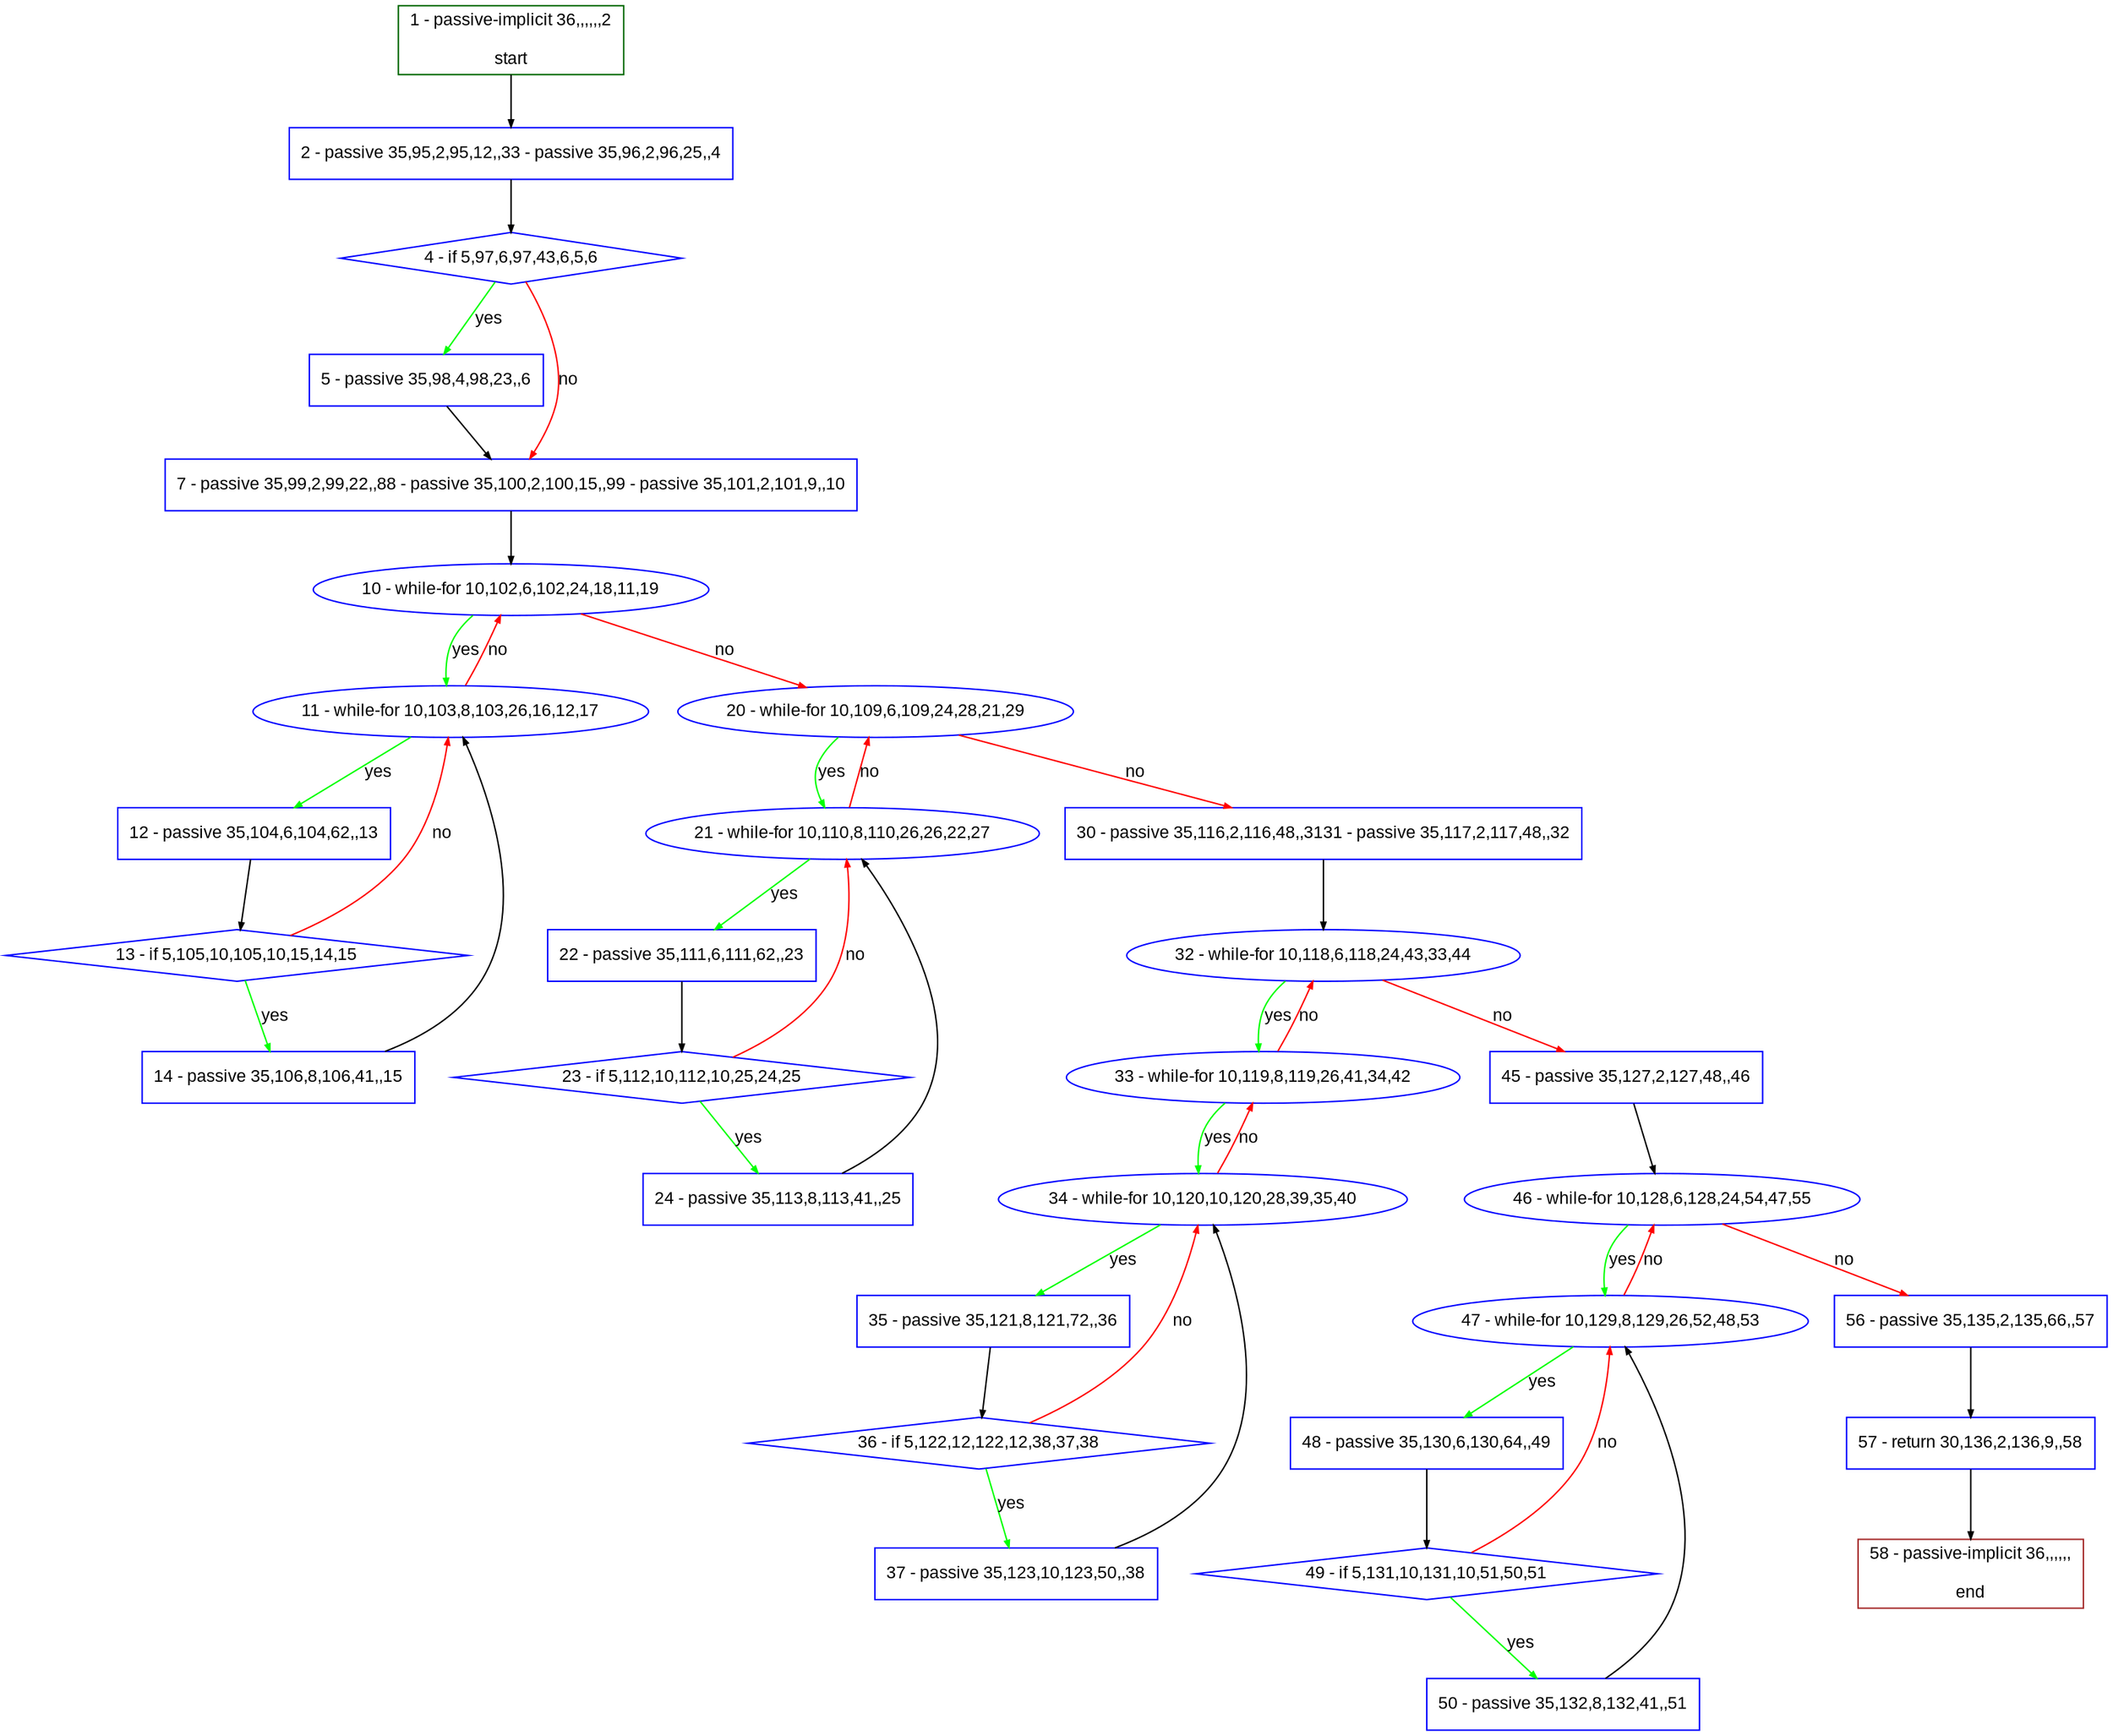 digraph "" {
  graph [pack="true", label="", fontsize="12", packmode="clust", fontname="Arial", fillcolor="#FFFFCC", bgcolor="white", style="rounded,filled", compound="true"];
  node [node_initialized="no", label="", color="grey", fontsize="12", fillcolor="white", fontname="Arial", style="filled", shape="rectangle", compound="true", fixedsize="false"];
  edge [fontcolor="black", arrowhead="normal", arrowtail="none", arrowsize="0.5", ltail="", label="", color="black", fontsize="12", lhead="", fontname="Arial", dir="forward", compound="true"];
  __N1 [label="2 - passive 35,95,2,95,12,,33 - passive 35,96,2,96,25,,4", color="#0000ff", fillcolor="#ffffff", style="filled", shape="box"];
  __N2 [label="1 - passive-implicit 36,,,,,,2\n\nstart", color="#006400", fillcolor="#ffffff", style="filled", shape="box"];
  __N3 [label="4 - if 5,97,6,97,43,6,5,6", color="#0000ff", fillcolor="#ffffff", style="filled", shape="diamond"];
  __N4 [label="5 - passive 35,98,4,98,23,,6", color="#0000ff", fillcolor="#ffffff", style="filled", shape="box"];
  __N5 [label="7 - passive 35,99,2,99,22,,88 - passive 35,100,2,100,15,,99 - passive 35,101,2,101,9,,10", color="#0000ff", fillcolor="#ffffff", style="filled", shape="box"];
  __N6 [label="10 - while-for 10,102,6,102,24,18,11,19", color="#0000ff", fillcolor="#ffffff", style="filled", shape="oval"];
  __N7 [label="11 - while-for 10,103,8,103,26,16,12,17", color="#0000ff", fillcolor="#ffffff", style="filled", shape="oval"];
  __N8 [label="20 - while-for 10,109,6,109,24,28,21,29", color="#0000ff", fillcolor="#ffffff", style="filled", shape="oval"];
  __N9 [label="12 - passive 35,104,6,104,62,,13", color="#0000ff", fillcolor="#ffffff", style="filled", shape="box"];
  __N10 [label="13 - if 5,105,10,105,10,15,14,15", color="#0000ff", fillcolor="#ffffff", style="filled", shape="diamond"];
  __N11 [label="14 - passive 35,106,8,106,41,,15", color="#0000ff", fillcolor="#ffffff", style="filled", shape="box"];
  __N12 [label="21 - while-for 10,110,8,110,26,26,22,27", color="#0000ff", fillcolor="#ffffff", style="filled", shape="oval"];
  __N13 [label="30 - passive 35,116,2,116,48,,3131 - passive 35,117,2,117,48,,32", color="#0000ff", fillcolor="#ffffff", style="filled", shape="box"];
  __N14 [label="22 - passive 35,111,6,111,62,,23", color="#0000ff", fillcolor="#ffffff", style="filled", shape="box"];
  __N15 [label="23 - if 5,112,10,112,10,25,24,25", color="#0000ff", fillcolor="#ffffff", style="filled", shape="diamond"];
  __N16 [label="24 - passive 35,113,8,113,41,,25", color="#0000ff", fillcolor="#ffffff", style="filled", shape="box"];
  __N17 [label="32 - while-for 10,118,6,118,24,43,33,44", color="#0000ff", fillcolor="#ffffff", style="filled", shape="oval"];
  __N18 [label="33 - while-for 10,119,8,119,26,41,34,42", color="#0000ff", fillcolor="#ffffff", style="filled", shape="oval"];
  __N19 [label="45 - passive 35,127,2,127,48,,46", color="#0000ff", fillcolor="#ffffff", style="filled", shape="box"];
  __N20 [label="34 - while-for 10,120,10,120,28,39,35,40", color="#0000ff", fillcolor="#ffffff", style="filled", shape="oval"];
  __N21 [label="35 - passive 35,121,8,121,72,,36", color="#0000ff", fillcolor="#ffffff", style="filled", shape="box"];
  __N22 [label="36 - if 5,122,12,122,12,38,37,38", color="#0000ff", fillcolor="#ffffff", style="filled", shape="diamond"];
  __N23 [label="37 - passive 35,123,10,123,50,,38", color="#0000ff", fillcolor="#ffffff", style="filled", shape="box"];
  __N24 [label="46 - while-for 10,128,6,128,24,54,47,55", color="#0000ff", fillcolor="#ffffff", style="filled", shape="oval"];
  __N25 [label="47 - while-for 10,129,8,129,26,52,48,53", color="#0000ff", fillcolor="#ffffff", style="filled", shape="oval"];
  __N26 [label="56 - passive 35,135,2,135,66,,57", color="#0000ff", fillcolor="#ffffff", style="filled", shape="box"];
  __N27 [label="48 - passive 35,130,6,130,64,,49", color="#0000ff", fillcolor="#ffffff", style="filled", shape="box"];
  __N28 [label="49 - if 5,131,10,131,10,51,50,51", color="#0000ff", fillcolor="#ffffff", style="filled", shape="diamond"];
  __N29 [label="50 - passive 35,132,8,132,41,,51", color="#0000ff", fillcolor="#ffffff", style="filled", shape="box"];
  __N30 [label="57 - return 30,136,2,136,9,,58", color="#0000ff", fillcolor="#ffffff", style="filled", shape="box"];
  __N31 [label="58 - passive-implicit 36,,,,,,\n\nend", color="#a52a2a", fillcolor="#ffffff", style="filled", shape="box"];
  __N2 -> __N1 [arrowhead="normal", arrowtail="none", color="#000000", label="", dir="forward"];
  __N1 -> __N3 [arrowhead="normal", arrowtail="none", color="#000000", label="", dir="forward"];
  __N3 -> __N4 [arrowhead="normal", arrowtail="none", color="#00ff00", label="yes", dir="forward"];
  __N3 -> __N5 [arrowhead="normal", arrowtail="none", color="#ff0000", label="no", dir="forward"];
  __N4 -> __N5 [arrowhead="normal", arrowtail="none", color="#000000", label="", dir="forward"];
  __N5 -> __N6 [arrowhead="normal", arrowtail="none", color="#000000", label="", dir="forward"];
  __N6 -> __N7 [arrowhead="normal", arrowtail="none", color="#00ff00", label="yes", dir="forward"];
  __N7 -> __N6 [arrowhead="normal", arrowtail="none", color="#ff0000", label="no", dir="forward"];
  __N6 -> __N8 [arrowhead="normal", arrowtail="none", color="#ff0000", label="no", dir="forward"];
  __N7 -> __N9 [arrowhead="normal", arrowtail="none", color="#00ff00", label="yes", dir="forward"];
  __N9 -> __N10 [arrowhead="normal", arrowtail="none", color="#000000", label="", dir="forward"];
  __N10 -> __N7 [arrowhead="normal", arrowtail="none", color="#ff0000", label="no", dir="forward"];
  __N10 -> __N11 [arrowhead="normal", arrowtail="none", color="#00ff00", label="yes", dir="forward"];
  __N11 -> __N7 [arrowhead="normal", arrowtail="none", color="#000000", label="", dir="forward"];
  __N8 -> __N12 [arrowhead="normal", arrowtail="none", color="#00ff00", label="yes", dir="forward"];
  __N12 -> __N8 [arrowhead="normal", arrowtail="none", color="#ff0000", label="no", dir="forward"];
  __N8 -> __N13 [arrowhead="normal", arrowtail="none", color="#ff0000", label="no", dir="forward"];
  __N12 -> __N14 [arrowhead="normal", arrowtail="none", color="#00ff00", label="yes", dir="forward"];
  __N14 -> __N15 [arrowhead="normal", arrowtail="none", color="#000000", label="", dir="forward"];
  __N15 -> __N12 [arrowhead="normal", arrowtail="none", color="#ff0000", label="no", dir="forward"];
  __N15 -> __N16 [arrowhead="normal", arrowtail="none", color="#00ff00", label="yes", dir="forward"];
  __N16 -> __N12 [arrowhead="normal", arrowtail="none", color="#000000", label="", dir="forward"];
  __N13 -> __N17 [arrowhead="normal", arrowtail="none", color="#000000", label="", dir="forward"];
  __N17 -> __N18 [arrowhead="normal", arrowtail="none", color="#00ff00", label="yes", dir="forward"];
  __N18 -> __N17 [arrowhead="normal", arrowtail="none", color="#ff0000", label="no", dir="forward"];
  __N17 -> __N19 [arrowhead="normal", arrowtail="none", color="#ff0000", label="no", dir="forward"];
  __N18 -> __N20 [arrowhead="normal", arrowtail="none", color="#00ff00", label="yes", dir="forward"];
  __N20 -> __N18 [arrowhead="normal", arrowtail="none", color="#ff0000", label="no", dir="forward"];
  __N20 -> __N21 [arrowhead="normal", arrowtail="none", color="#00ff00", label="yes", dir="forward"];
  __N21 -> __N22 [arrowhead="normal", arrowtail="none", color="#000000", label="", dir="forward"];
  __N22 -> __N20 [arrowhead="normal", arrowtail="none", color="#ff0000", label="no", dir="forward"];
  __N22 -> __N23 [arrowhead="normal", arrowtail="none", color="#00ff00", label="yes", dir="forward"];
  __N23 -> __N20 [arrowhead="normal", arrowtail="none", color="#000000", label="", dir="forward"];
  __N19 -> __N24 [arrowhead="normal", arrowtail="none", color="#000000", label="", dir="forward"];
  __N24 -> __N25 [arrowhead="normal", arrowtail="none", color="#00ff00", label="yes", dir="forward"];
  __N25 -> __N24 [arrowhead="normal", arrowtail="none", color="#ff0000", label="no", dir="forward"];
  __N24 -> __N26 [arrowhead="normal", arrowtail="none", color="#ff0000", label="no", dir="forward"];
  __N25 -> __N27 [arrowhead="normal", arrowtail="none", color="#00ff00", label="yes", dir="forward"];
  __N27 -> __N28 [arrowhead="normal", arrowtail="none", color="#000000", label="", dir="forward"];
  __N28 -> __N25 [arrowhead="normal", arrowtail="none", color="#ff0000", label="no", dir="forward"];
  __N28 -> __N29 [arrowhead="normal", arrowtail="none", color="#00ff00", label="yes", dir="forward"];
  __N29 -> __N25 [arrowhead="normal", arrowtail="none", color="#000000", label="", dir="forward"];
  __N26 -> __N30 [arrowhead="normal", arrowtail="none", color="#000000", label="", dir="forward"];
  __N30 -> __N31 [arrowhead="normal", arrowtail="none", color="#000000", label="", dir="forward"];
}
